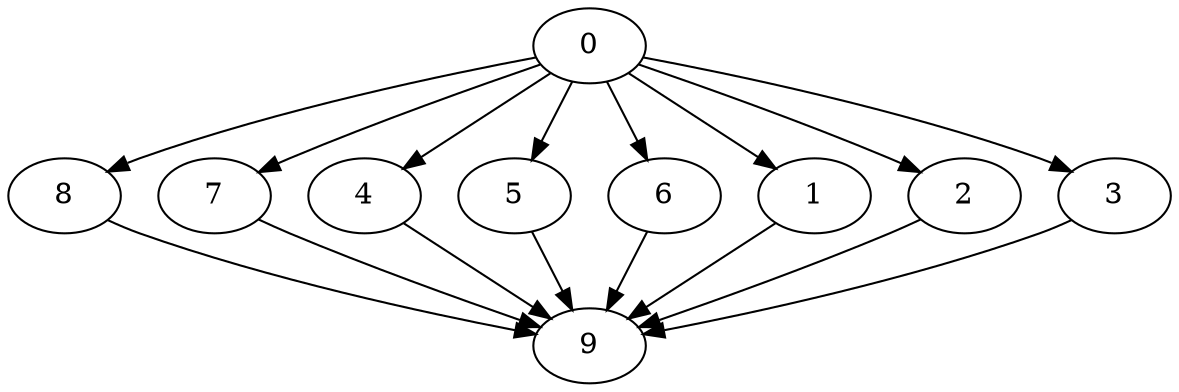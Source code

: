 digraph "Fork_Join_Nodes_10_CCR_0.10_WeightType_Random#5" {
	graph ["Duplicate states"=0,
		GraphType=F_J,
		"Max states in OPEN"=0,
		Modes="120000ms; topo-ordered tasks, ; Pruning: task equivalence, fixed order ready list, ; F-value: ; Optimisation: best schedule length (\
SL) optimisation on equal, ",
		NumberOfTasks=10,
		"Pruned using list schedule length"=3466,
		"States removed from OPEN"=0,
		TargetSystem="Homogeneous-2",
		"Time to schedule (ms)"=285,
		"Total idle time"=114,
		"Total schedule length"=564,
		"Total sequential time"=921,
		"Total states created"=13929
	];
	0	["Finish time"=112,
		Processor=0,
		"Start time"=0,
		Weight=112];
	8	["Finish time"=226,
		Processor=1,
		"Start time"=114,
		Weight=112];
	0 -> 8	[Weight=2];
	7	["Finish time"=404,
		Processor=0,
		"Start time"=292,
		Weight=112];
	0 -> 7	[Weight=5];
	4	["Finish time"=292,
		Processor=0,
		"Start time"=202,
		Weight=90];
	0 -> 4	[Weight=4];
	5	["Finish time"=202,
		Processor=0,
		"Start time"=112,
		Weight=90];
	0 -> 5	[Weight=8];
	6	["Finish time"=316,
		Processor=1,
		"Start time"=226,
		Weight=90];
	0 -> 6	[Weight=3];
	1	["Finish time"=395,
		Processor=1,
		"Start time"=316,
		Weight=79];
	0 -> 1	[Weight=3];
	2	["Finish time"=474,
		Processor=1,
		"Start time"=395,
		Weight=79];
	0 -> 2	[Weight=8];
	3	["Finish time"=471,
		Processor=0,
		"Start time"=404,
		Weight=67];
	0 -> 3	[Weight=10];
	9	["Finish time"=564,
		Processor=1,
		"Start time"=474,
		Weight=90];
	8 -> 9	[Weight=8];
	7 -> 9	[Weight=6];
	4 -> 9	[Weight=10];
	5 -> 9	[Weight=10];
	6 -> 9	[Weight=6];
	1 -> 9	[Weight=4];
	2 -> 9	[Weight=3];
	3 -> 9	[Weight=2];
}
